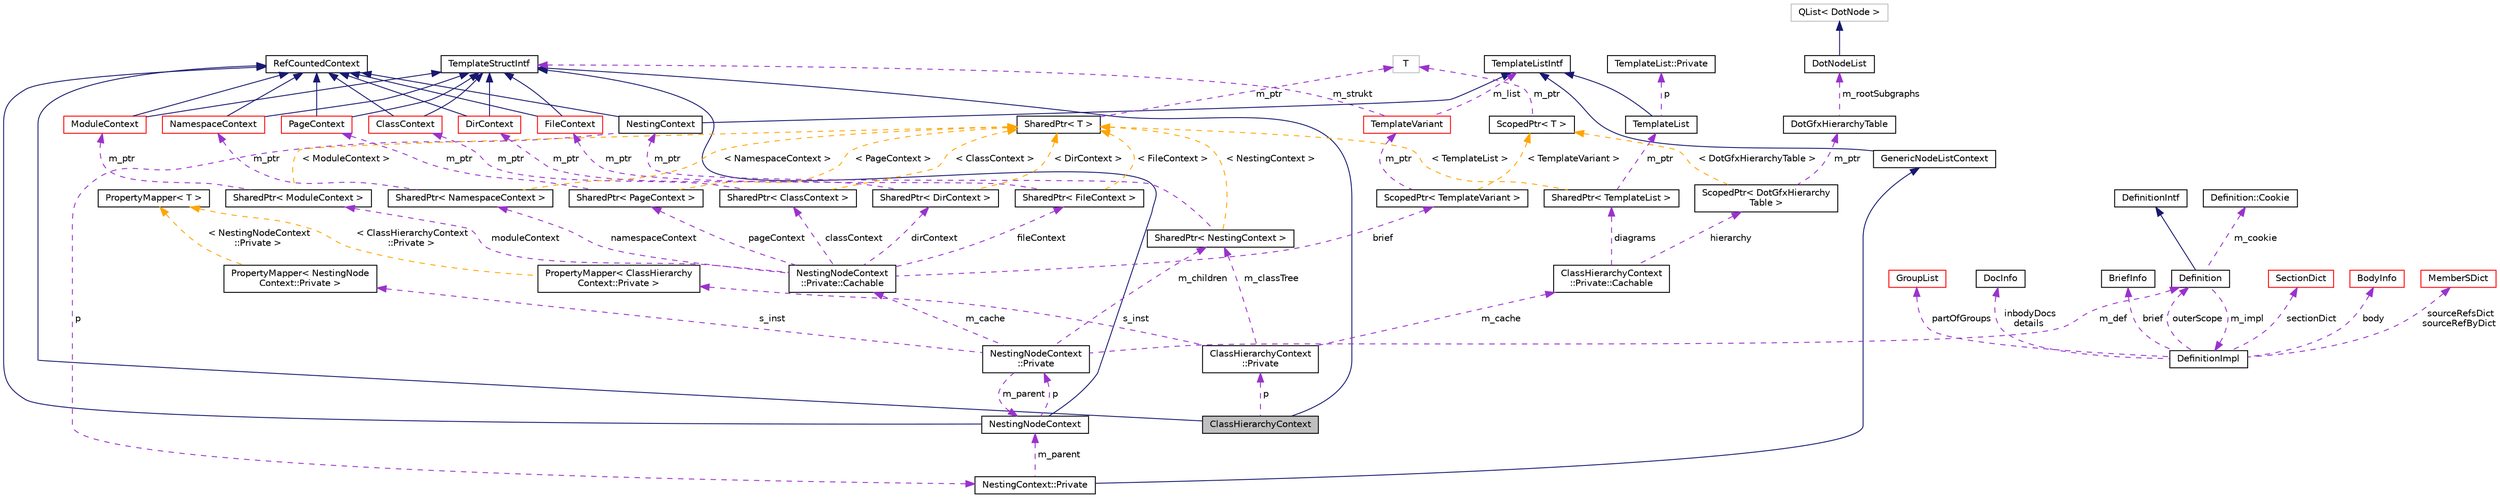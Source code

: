 digraph "ClassHierarchyContext"
{
 // INTERACTIVE_SVG=YES
  edge [fontname="Helvetica",fontsize="10",labelfontname="Helvetica",labelfontsize="10"];
  node [fontname="Helvetica",fontsize="10",shape=record];
  Node3 [label="ClassHierarchyContext",height=0.2,width=0.4,color="black", fillcolor="grey75", style="filled", fontcolor="black"];
  Node4 -> Node3 [dir="back",color="midnightblue",fontsize="10",style="solid",fontname="Helvetica"];
  Node4 [label="RefCountedContext",height=0.2,width=0.4,color="black", fillcolor="white", style="filled",URL="$d8/d96/class_ref_counted_context.html",tooltip="Helper class to support reference counting. "];
  Node5 -> Node3 [dir="back",color="midnightblue",fontsize="10",style="solid",fontname="Helvetica"];
  Node5 [label="TemplateStructIntf",height=0.2,width=0.4,color="black", fillcolor="white", style="filled",URL="$d9/de8/class_template_struct_intf.html",tooltip="Abstract interface for a context value of type struct. "];
  Node6 -> Node3 [dir="back",color="darkorchid3",fontsize="10",style="dashed",label=" p" ,fontname="Helvetica"];
  Node6 [label="ClassHierarchyContext\l::Private",height=0.2,width=0.4,color="black", fillcolor="white", style="filled",URL="$d4/d86/class_class_hierarchy_context_1_1_private.html"];
  Node7 -> Node6 [dir="back",color="darkorchid3",fontsize="10",style="dashed",label=" s_inst" ,fontname="Helvetica"];
  Node7 [label="PropertyMapper\< ClassHierarchy\lContext::Private \>",height=0.2,width=0.4,color="black", fillcolor="white", style="filled",URL="$d1/d80/class_property_mapper.html"];
  Node8 -> Node7 [dir="back",color="orange",fontsize="10",style="dashed",label=" \< ClassHierarchyContext\l::Private \>" ,fontname="Helvetica"];
  Node8 [label="PropertyMapper\< T \>",height=0.2,width=0.4,color="black", fillcolor="white", style="filled",URL="$d1/d80/class_property_mapper.html",tooltip="Helper class to map a property name to a handler member function. "];
  Node9 -> Node6 [dir="back",color="darkorchid3",fontsize="10",style="dashed",label=" m_classTree" ,fontname="Helvetica"];
  Node9 [label="SharedPtr\< NestingContext \>",height=0.2,width=0.4,color="black", fillcolor="white", style="filled",URL="$df/d12/class_shared_ptr.html"];
  Node10 -> Node9 [dir="back",color="darkorchid3",fontsize="10",style="dashed",label=" m_ptr" ,fontname="Helvetica"];
  Node10 [label="NestingContext",height=0.2,width=0.4,color="black", fillcolor="white", style="filled",URL="$db/d7e/class_nesting_context.html"];
  Node4 -> Node10 [dir="back",color="midnightblue",fontsize="10",style="solid",fontname="Helvetica"];
  Node11 -> Node10 [dir="back",color="midnightblue",fontsize="10",style="solid",fontname="Helvetica"];
  Node11 [label="TemplateListIntf",height=0.2,width=0.4,color="black", fillcolor="white", style="filled",URL="$d6/d88/class_template_list_intf.html",tooltip="Abstract read-only interface for a context value of type list. "];
  Node12 -> Node10 [dir="back",color="darkorchid3",fontsize="10",style="dashed",label=" p" ,fontname="Helvetica"];
  Node12 [label="NestingContext::Private",height=0.2,width=0.4,color="black", fillcolor="white", style="filled",URL="$d7/db8/class_nesting_context_1_1_private.html"];
  Node13 -> Node12 [dir="back",color="midnightblue",fontsize="10",style="solid",fontname="Helvetica"];
  Node13 [label="GenericNodeListContext",height=0.2,width=0.4,color="black", fillcolor="white", style="filled",URL="$d6/dcb/class_generic_node_list_context.html",tooltip="standard template list implementation "];
  Node11 -> Node13 [dir="back",color="midnightblue",fontsize="10",style="solid",fontname="Helvetica"];
  Node14 -> Node12 [dir="back",color="darkorchid3",fontsize="10",style="dashed",label=" m_parent" ,fontname="Helvetica"];
  Node14 [label="NestingNodeContext",height=0.2,width=0.4,color="black", fillcolor="white", style="filled",URL="$db/dc9/class_nesting_node_context.html"];
  Node4 -> Node14 [dir="back",color="midnightblue",fontsize="10",style="solid",fontname="Helvetica"];
  Node5 -> Node14 [dir="back",color="midnightblue",fontsize="10",style="solid",fontname="Helvetica"];
  Node15 -> Node14 [dir="back",color="darkorchid3",fontsize="10",style="dashed",label=" p" ,fontname="Helvetica"];
  Node15 [label="NestingNodeContext\l::Private",height=0.2,width=0.4,color="black", fillcolor="white", style="filled",URL="$d1/d4b/class_nesting_node_context_1_1_private.html"];
  Node16 -> Node15 [dir="back",color="darkorchid3",fontsize="10",style="dashed",label=" s_inst" ,fontname="Helvetica"];
  Node16 [label="PropertyMapper\< NestingNode\lContext::Private \>",height=0.2,width=0.4,color="black", fillcolor="white", style="filled",URL="$d1/d80/class_property_mapper.html"];
  Node8 -> Node16 [dir="back",color="orange",fontsize="10",style="dashed",label=" \< NestingNodeContext\l::Private \>" ,fontname="Helvetica"];
  Node17 -> Node15 [dir="back",color="darkorchid3",fontsize="10",style="dashed",label=" m_cache" ,fontname="Helvetica"];
  Node17 [label="NestingNodeContext\l::Private::Cachable",height=0.2,width=0.4,color="black", fillcolor="white", style="filled",URL="$da/d7c/struct_nesting_node_context_1_1_private_1_1_cachable.html"];
  Node18 -> Node17 [dir="back",color="darkorchid3",fontsize="10",style="dashed",label=" classContext" ,fontname="Helvetica"];
  Node18 [label="SharedPtr\< ClassContext \>",height=0.2,width=0.4,color="black", fillcolor="white", style="filled",URL="$df/d12/class_shared_ptr.html"];
  Node19 -> Node18 [dir="back",color="darkorchid3",fontsize="10",style="dashed",label=" m_ptr" ,fontname="Helvetica"];
  Node19 [label="ClassContext",height=0.2,width=0.4,color="red", fillcolor="white", style="filled",URL="$dc/d38/class_class_context.html"];
  Node4 -> Node19 [dir="back",color="midnightblue",fontsize="10",style="solid",fontname="Helvetica"];
  Node5 -> Node19 [dir="back",color="midnightblue",fontsize="10",style="solid",fontname="Helvetica"];
  Node104 -> Node18 [dir="back",color="orange",fontsize="10",style="dashed",label=" \< ClassContext \>" ,fontname="Helvetica"];
  Node104 [label="SharedPtr\< T \>",height=0.2,width=0.4,color="black", fillcolor="white", style="filled",URL="$df/d12/class_shared_ptr.html",tooltip="Reference counting smart pointer. "];
  Node105 -> Node104 [dir="back",color="darkorchid3",fontsize="10",style="dashed",label=" m_ptr" ,fontname="Helvetica"];
  Node105 [label="T",height=0.2,width=0.4,color="grey75", fillcolor="white", style="filled"];
  Node106 -> Node17 [dir="back",color="darkorchid3",fontsize="10",style="dashed",label=" fileContext" ,fontname="Helvetica"];
  Node106 [label="SharedPtr\< FileContext \>",height=0.2,width=0.4,color="black", fillcolor="white", style="filled",URL="$df/d12/class_shared_ptr.html"];
  Node107 -> Node106 [dir="back",color="darkorchid3",fontsize="10",style="dashed",label=" m_ptr" ,fontname="Helvetica"];
  Node107 [label="FileContext",height=0.2,width=0.4,color="red", fillcolor="white", style="filled",URL="$d3/db7/class_file_context.html"];
  Node4 -> Node107 [dir="back",color="midnightblue",fontsize="10",style="solid",fontname="Helvetica"];
  Node5 -> Node107 [dir="back",color="midnightblue",fontsize="10",style="solid",fontname="Helvetica"];
  Node104 -> Node106 [dir="back",color="orange",fontsize="10",style="dashed",label=" \< FileContext \>" ,fontname="Helvetica"];
  Node111 -> Node17 [dir="back",color="darkorchid3",fontsize="10",style="dashed",label=" pageContext" ,fontname="Helvetica"];
  Node111 [label="SharedPtr\< PageContext \>",height=0.2,width=0.4,color="black", fillcolor="white", style="filled",URL="$df/d12/class_shared_ptr.html"];
  Node112 -> Node111 [dir="back",color="darkorchid3",fontsize="10",style="dashed",label=" m_ptr" ,fontname="Helvetica"];
  Node112 [label="PageContext",height=0.2,width=0.4,color="red", fillcolor="white", style="filled",URL="$db/dc8/class_page_context.html"];
  Node4 -> Node112 [dir="back",color="midnightblue",fontsize="10",style="solid",fontname="Helvetica"];
  Node5 -> Node112 [dir="back",color="midnightblue",fontsize="10",style="solid",fontname="Helvetica"];
  Node104 -> Node111 [dir="back",color="orange",fontsize="10",style="dashed",label=" \< PageContext \>" ,fontname="Helvetica"];
  Node117 -> Node17 [dir="back",color="darkorchid3",fontsize="10",style="dashed",label=" brief" ,fontname="Helvetica"];
  Node117 [label="ScopedPtr\< TemplateVariant \>",height=0.2,width=0.4,color="black", fillcolor="white", style="filled",URL="$dd/d9b/class_scoped_ptr.html"];
  Node118 -> Node117 [dir="back",color="darkorchid3",fontsize="10",style="dashed",label=" m_ptr" ,fontname="Helvetica"];
  Node118 [label="TemplateVariant",height=0.2,width=0.4,color="red", fillcolor="white", style="filled",URL="$d1/dba/class_template_variant.html",tooltip="Variant type which can hold one value of a fixed set of types. "];
  Node11 -> Node118 [dir="back",color="darkorchid3",fontsize="10",style="dashed",label=" m_list" ,fontname="Helvetica"];
  Node5 -> Node118 [dir="back",color="darkorchid3",fontsize="10",style="dashed",label=" m_strukt" ,fontname="Helvetica"];
  Node120 -> Node117 [dir="back",color="orange",fontsize="10",style="dashed",label=" \< TemplateVariant \>" ,fontname="Helvetica"];
  Node120 [label="ScopedPtr\< T \>",height=0.2,width=0.4,color="black", fillcolor="white", style="filled",URL="$dd/d9b/class_scoped_ptr.html",tooltip="Scoped smart pointer. "];
  Node105 -> Node120 [dir="back",color="darkorchid3",fontsize="10",style="dashed",label=" m_ptr" ,fontname="Helvetica"];
  Node121 -> Node17 [dir="back",color="darkorchid3",fontsize="10",style="dashed",label=" moduleContext" ,fontname="Helvetica"];
  Node121 [label="SharedPtr\< ModuleContext \>",height=0.2,width=0.4,color="black", fillcolor="white", style="filled",URL="$df/d12/class_shared_ptr.html"];
  Node122 -> Node121 [dir="back",color="darkorchid3",fontsize="10",style="dashed",label=" m_ptr" ,fontname="Helvetica"];
  Node122 [label="ModuleContext",height=0.2,width=0.4,color="red", fillcolor="white", style="filled",URL="$d2/d73/class_module_context.html"];
  Node4 -> Node122 [dir="back",color="midnightblue",fontsize="10",style="solid",fontname="Helvetica"];
  Node5 -> Node122 [dir="back",color="midnightblue",fontsize="10",style="solid",fontname="Helvetica"];
  Node104 -> Node121 [dir="back",color="orange",fontsize="10",style="dashed",label=" \< ModuleContext \>" ,fontname="Helvetica"];
  Node126 -> Node17 [dir="back",color="darkorchid3",fontsize="10",style="dashed",label=" dirContext" ,fontname="Helvetica"];
  Node126 [label="SharedPtr\< DirContext \>",height=0.2,width=0.4,color="black", fillcolor="white", style="filled",URL="$df/d12/class_shared_ptr.html"];
  Node127 -> Node126 [dir="back",color="darkorchid3",fontsize="10",style="dashed",label=" m_ptr" ,fontname="Helvetica"];
  Node127 [label="DirContext",height=0.2,width=0.4,color="red", fillcolor="white", style="filled",URL="$d5/dca/class_dir_context.html"];
  Node4 -> Node127 [dir="back",color="midnightblue",fontsize="10",style="solid",fontname="Helvetica"];
  Node5 -> Node127 [dir="back",color="midnightblue",fontsize="10",style="solid",fontname="Helvetica"];
  Node104 -> Node126 [dir="back",color="orange",fontsize="10",style="dashed",label=" \< DirContext \>" ,fontname="Helvetica"];
  Node131 -> Node17 [dir="back",color="darkorchid3",fontsize="10",style="dashed",label=" namespaceContext" ,fontname="Helvetica"];
  Node131 [label="SharedPtr\< NamespaceContext \>",height=0.2,width=0.4,color="black", fillcolor="white", style="filled",URL="$df/d12/class_shared_ptr.html"];
  Node132 -> Node131 [dir="back",color="darkorchid3",fontsize="10",style="dashed",label=" m_ptr" ,fontname="Helvetica"];
  Node132 [label="NamespaceContext",height=0.2,width=0.4,color="red", fillcolor="white", style="filled",URL="$de/d00/class_namespace_context.html"];
  Node4 -> Node132 [dir="back",color="midnightblue",fontsize="10",style="solid",fontname="Helvetica"];
  Node5 -> Node132 [dir="back",color="midnightblue",fontsize="10",style="solid",fontname="Helvetica"];
  Node104 -> Node131 [dir="back",color="orange",fontsize="10",style="dashed",label=" \< NamespaceContext \>" ,fontname="Helvetica"];
  Node14 -> Node15 [dir="back",color="darkorchid3",fontsize="10",style="dashed",label=" m_parent" ,fontname="Helvetica"];
  Node22 -> Node15 [dir="back",color="darkorchid3",fontsize="10",style="dashed",label=" m_def" ,fontname="Helvetica"];
  Node22 [label="Definition",height=0.2,width=0.4,color="black", fillcolor="white", style="filled",URL="$d5/dcc/class_definition.html",tooltip="The common base class of all entity definitions found in the sources. "];
  Node23 -> Node22 [dir="back",color="midnightblue",fontsize="10",style="solid",fontname="Helvetica"];
  Node23 [label="DefinitionIntf",height=0.2,width=0.4,color="black", fillcolor="white", style="filled",URL="$d9/d4a/class_definition_intf.html",tooltip="Abstract interface for a Definition or DefinitionList. "];
  Node24 -> Node22 [dir="back",color="darkorchid3",fontsize="10",style="dashed",label=" m_cookie" ,fontname="Helvetica"];
  Node24 [label="Definition::Cookie",height=0.2,width=0.4,color="black", fillcolor="white", style="filled",URL="$d1/d2f/struct_definition_1_1_cookie.html"];
  Node25 -> Node22 [dir="back",color="darkorchid3",fontsize="10",style="dashed",label=" m_impl" ,fontname="Helvetica"];
  Node25 [label="DefinitionImpl",height=0.2,width=0.4,color="black", fillcolor="white", style="filled",URL="$d3/ddf/class_definition_impl.html",tooltip="Private data associated with a Symbol Definition object. "];
  Node26 -> Node25 [dir="back",color="darkorchid3",fontsize="10",style="dashed",label=" sectionDict" ,fontname="Helvetica"];
  Node26 [label="SectionDict",height=0.2,width=0.4,color="red", fillcolor="white", style="filled",URL="$de/d9a/class_section_dict.html",tooltip="Unsorted dictionary of SectionInfo objects. "];
  Node33 -> Node25 [dir="back",color="darkorchid3",fontsize="10",style="dashed",label=" body" ,fontname="Helvetica"];
  Node33 [label="BodyInfo",height=0.2,width=0.4,color="red", fillcolor="white", style="filled",URL="$db/dab/struct_body_info.html",tooltip="Data associated with description found in the body. "];
  Node57 -> Node25 [dir="back",color="darkorchid3",fontsize="10",style="dashed",label=" sourceRefsDict\nsourceRefByDict" ,fontname="Helvetica"];
  Node57 [label="MemberSDict",height=0.2,width=0.4,color="red", fillcolor="white", style="filled",URL="$d6/dd6/class_member_s_dict.html",tooltip="A sorted dictionary of MemberDef objects. "];
  Node61 -> Node25 [dir="back",color="darkorchid3",fontsize="10",style="dashed",label=" partOfGroups" ,fontname="Helvetica"];
  Node61 [label="GroupList",height=0.2,width=0.4,color="red", fillcolor="white", style="filled",URL="$d3/d3b/class_group_list.html",tooltip="A list of GroupDef objects. "];
  Node63 -> Node25 [dir="back",color="darkorchid3",fontsize="10",style="dashed",label=" inbodyDocs\ndetails" ,fontname="Helvetica"];
  Node63 [label="DocInfo",height=0.2,width=0.4,color="black", fillcolor="white", style="filled",URL="$d7/dd5/struct_doc_info.html",tooltip="Data associated with a detailed description. "];
  Node64 -> Node25 [dir="back",color="darkorchid3",fontsize="10",style="dashed",label=" brief" ,fontname="Helvetica"];
  Node64 [label="BriefInfo",height=0.2,width=0.4,color="black", fillcolor="white", style="filled",URL="$d0/da7/struct_brief_info.html",tooltip="Data associated with a brief description. "];
  Node22 -> Node25 [dir="back",color="darkorchid3",fontsize="10",style="dashed",label=" outerScope" ,fontname="Helvetica"];
  Node9 -> Node15 [dir="back",color="darkorchid3",fontsize="10",style="dashed",label=" m_children" ,fontname="Helvetica"];
  Node104 -> Node9 [dir="back",color="orange",fontsize="10",style="dashed",label=" \< NestingContext \>" ,fontname="Helvetica"];
  Node136 -> Node6 [dir="back",color="darkorchid3",fontsize="10",style="dashed",label=" m_cache" ,fontname="Helvetica"];
  Node136 [label="ClassHierarchyContext\l::Private::Cachable",height=0.2,width=0.4,color="black", fillcolor="white", style="filled",URL="$d1/d5f/struct_class_hierarchy_context_1_1_private_1_1_cachable.html"];
  Node137 -> Node136 [dir="back",color="darkorchid3",fontsize="10",style="dashed",label=" hierarchy" ,fontname="Helvetica"];
  Node137 [label="ScopedPtr\< DotGfxHierarchy\lTable \>",height=0.2,width=0.4,color="black", fillcolor="white", style="filled",URL="$dd/d9b/class_scoped_ptr.html"];
  Node138 -> Node137 [dir="back",color="darkorchid3",fontsize="10",style="dashed",label=" m_ptr" ,fontname="Helvetica"];
  Node138 [label="DotGfxHierarchyTable",height=0.2,width=0.4,color="black", fillcolor="white", style="filled",URL="$d1/d1f/class_dot_gfx_hierarchy_table.html",tooltip="Represents a graphical class hierarchy. "];
  Node139 -> Node138 [dir="back",color="darkorchid3",fontsize="10",style="dashed",label=" m_rootSubgraphs" ,fontname="Helvetica"];
  Node139 [label="DotNodeList",height=0.2,width=0.4,color="black", fillcolor="white", style="filled",URL="$d9/df9/class_dot_node_list.html",tooltip="Class representing a list of DotNode objects. "];
  Node140 -> Node139 [dir="back",color="midnightblue",fontsize="10",style="solid",fontname="Helvetica"];
  Node140 [label="QList\< DotNode \>",height=0.2,width=0.4,color="grey75", fillcolor="white", style="filled"];
  Node120 -> Node137 [dir="back",color="orange",fontsize="10",style="dashed",label=" \< DotGfxHierarchyTable \>" ,fontname="Helvetica"];
  Node141 -> Node136 [dir="back",color="darkorchid3",fontsize="10",style="dashed",label=" diagrams" ,fontname="Helvetica"];
  Node141 [label="SharedPtr\< TemplateList \>",height=0.2,width=0.4,color="black", fillcolor="white", style="filled",URL="$df/d12/class_shared_ptr.html"];
  Node142 -> Node141 [dir="back",color="darkorchid3",fontsize="10",style="dashed",label=" m_ptr" ,fontname="Helvetica"];
  Node142 [label="TemplateList",height=0.2,width=0.4,color="black", fillcolor="white", style="filled",URL="$de/dab/class_template_list.html",tooltip="Default implementation of a context value of type list. "];
  Node11 -> Node142 [dir="back",color="midnightblue",fontsize="10",style="solid",fontname="Helvetica"];
  Node143 -> Node142 [dir="back",color="darkorchid3",fontsize="10",style="dashed",label=" p" ,fontname="Helvetica"];
  Node143 [label="TemplateList::Private",height=0.2,width=0.4,color="black", fillcolor="white", style="filled",URL="$d5/dee/class_template_list_1_1_private.html",tooltip="Private data of a template list object. "];
  Node104 -> Node141 [dir="back",color="orange",fontsize="10",style="dashed",label=" \< TemplateList \>" ,fontname="Helvetica"];
}
